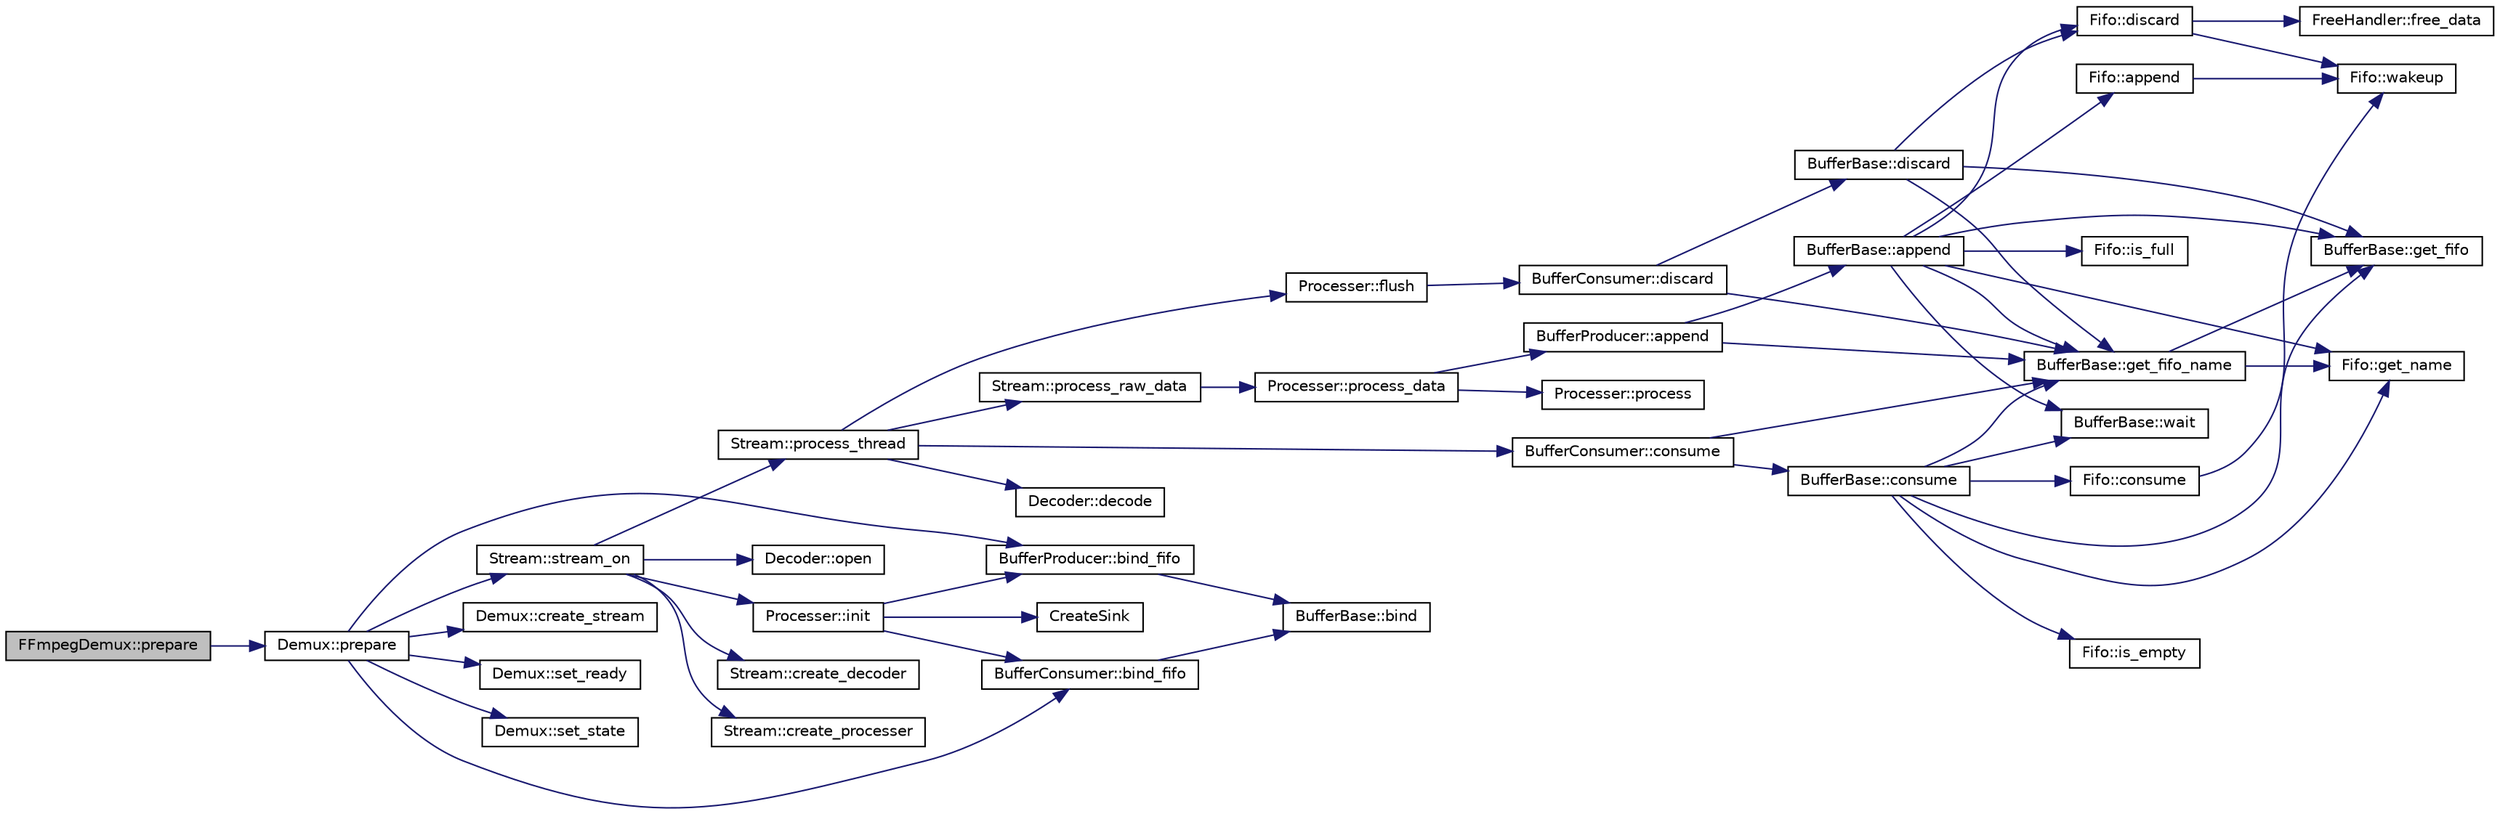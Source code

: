 digraph "FFmpegDemux::prepare"
{
 // LATEX_PDF_SIZE
  edge [fontname="Helvetica",fontsize="10",labelfontname="Helvetica",labelfontsize="10"];
  node [fontname="Helvetica",fontsize="10",shape=record];
  rankdir="LR";
  Node1 [label="FFmpegDemux::prepare",height=0.2,width=0.4,color="black", fillcolor="grey75", style="filled", fontcolor="black",tooltip=" "];
  Node1 -> Node2 [color="midnightblue",fontsize="10",style="solid",fontname="Helvetica"];
  Node2 [label="Demux::prepare",height=0.2,width=0.4,color="black", fillcolor="white", style="filled",URL="$class_demux.html#a5eef7588114eb499fbc2dd6df397e29d",tooltip=" "];
  Node2 -> Node3 [color="midnightblue",fontsize="10",style="solid",fontname="Helvetica"];
  Node3 [label="BufferConsumer::bind_fifo",height=0.2,width=0.4,color="black", fillcolor="white", style="filled",URL="$class_buffer_consumer.html#a6b5209f0043cb591ee1a4543a0b1b28a",tooltip=" "];
  Node3 -> Node4 [color="midnightblue",fontsize="10",style="solid",fontname="Helvetica"];
  Node4 [label="BufferBase::bind",height=0.2,width=0.4,color="black", fillcolor="white", style="filled",URL="$class_buffer_base.html#a32fbf76bd8f1eab1adbfa783cff2b26e",tooltip=" "];
  Node2 -> Node5 [color="midnightblue",fontsize="10",style="solid",fontname="Helvetica"];
  Node5 [label="BufferProducer::bind_fifo",height=0.2,width=0.4,color="black", fillcolor="white", style="filled",URL="$class_buffer_producer.html#ae938e76707cd668cdf6e20fde8052721",tooltip=" "];
  Node5 -> Node4 [color="midnightblue",fontsize="10",style="solid",fontname="Helvetica"];
  Node2 -> Node6 [color="midnightblue",fontsize="10",style="solid",fontname="Helvetica"];
  Node6 [label="Demux::create_stream",height=0.2,width=0.4,color="black", fillcolor="white", style="filled",URL="$class_demux.html#a5d0e87f147e66ca0a92ddda0e0f55e04",tooltip=" "];
  Node2 -> Node7 [color="midnightblue",fontsize="10",style="solid",fontname="Helvetica"];
  Node7 [label="Demux::set_ready",height=0.2,width=0.4,color="black", fillcolor="white", style="filled",URL="$class_demux.html#a8392895e1eab7e3d1b6697bbc72141a4",tooltip=" "];
  Node2 -> Node8 [color="midnightblue",fontsize="10",style="solid",fontname="Helvetica"];
  Node8 [label="Demux::set_state",height=0.2,width=0.4,color="black", fillcolor="white", style="filled",URL="$class_demux.html#a5813d0c8b87aa457e09233dba0de4a3f",tooltip=" "];
  Node2 -> Node9 [color="midnightblue",fontsize="10",style="solid",fontname="Helvetica"];
  Node9 [label="Stream::stream_on",height=0.2,width=0.4,color="black", fillcolor="white", style="filled",URL="$class_stream.html#a920a4c79dae94b690c7160da47293bb8",tooltip=" "];
  Node9 -> Node10 [color="midnightblue",fontsize="10",style="solid",fontname="Helvetica"];
  Node10 [label="Stream::create_decoder",height=0.2,width=0.4,color="black", fillcolor="white", style="filled",URL="$class_stream.html#a1eef561073cb65b7fa2a1932dfb506ab",tooltip=" "];
  Node9 -> Node11 [color="midnightblue",fontsize="10",style="solid",fontname="Helvetica"];
  Node11 [label="Stream::create_processer",height=0.2,width=0.4,color="black", fillcolor="white", style="filled",URL="$class_stream.html#afca9b8802d72a98ca5e82052aa03f068",tooltip=" "];
  Node9 -> Node12 [color="midnightblue",fontsize="10",style="solid",fontname="Helvetica"];
  Node12 [label="Processer::init",height=0.2,width=0.4,color="black", fillcolor="white", style="filled",URL="$class_processer.html#ae34de83d3de143c322a8dd76bd2fa18c",tooltip=" "];
  Node12 -> Node3 [color="midnightblue",fontsize="10",style="solid",fontname="Helvetica"];
  Node12 -> Node5 [color="midnightblue",fontsize="10",style="solid",fontname="Helvetica"];
  Node12 -> Node13 [color="midnightblue",fontsize="10",style="solid",fontname="Helvetica"];
  Node13 [label="CreateSink",height=0.2,width=0.4,color="black", fillcolor="white", style="filled",URL="$component_8cpp.html#adcb538324d8020896ba39abd43deada6",tooltip=" "];
  Node9 -> Node14 [color="midnightblue",fontsize="10",style="solid",fontname="Helvetica"];
  Node14 [label="Decoder::open",height=0.2,width=0.4,color="black", fillcolor="white", style="filled",URL="$class_decoder.html#aa971977ada435327567a6df519688440",tooltip=" "];
  Node9 -> Node15 [color="midnightblue",fontsize="10",style="solid",fontname="Helvetica"];
  Node15 [label="Stream::process_thread",height=0.2,width=0.4,color="black", fillcolor="white", style="filled",URL="$class_stream.html#a346edfae844caa31dcb4678d0be12681",tooltip=" "];
  Node15 -> Node16 [color="midnightblue",fontsize="10",style="solid",fontname="Helvetica"];
  Node16 [label="BufferConsumer::consume",height=0.2,width=0.4,color="black", fillcolor="white", style="filled",URL="$class_buffer_consumer.html#addd003a088b10c697729e731f77b3bfd",tooltip=" "];
  Node16 -> Node17 [color="midnightblue",fontsize="10",style="solid",fontname="Helvetica"];
  Node17 [label="BufferBase::consume",height=0.2,width=0.4,color="black", fillcolor="white", style="filled",URL="$class_buffer_base.html#a76e6959faff94d7a0561003d390d84c8",tooltip=" "];
  Node17 -> Node18 [color="midnightblue",fontsize="10",style="solid",fontname="Helvetica"];
  Node18 [label="Fifo::consume",height=0.2,width=0.4,color="black", fillcolor="white", style="filled",URL="$class_fifo.html#a2c5fd19150cd755041f01f5b013690e4",tooltip=" "];
  Node18 -> Node19 [color="midnightblue",fontsize="10",style="solid",fontname="Helvetica"];
  Node19 [label="Fifo::wakeup",height=0.2,width=0.4,color="black", fillcolor="white", style="filled",URL="$class_fifo.html#a66c5afd32d254833776d8229bd0b2965",tooltip=" "];
  Node17 -> Node20 [color="midnightblue",fontsize="10",style="solid",fontname="Helvetica"];
  Node20 [label="BufferBase::get_fifo",height=0.2,width=0.4,color="black", fillcolor="white", style="filled",URL="$class_buffer_base.html#aad84b9690026b9da88d76d276b47470d",tooltip=" "];
  Node17 -> Node21 [color="midnightblue",fontsize="10",style="solid",fontname="Helvetica"];
  Node21 [label="BufferBase::get_fifo_name",height=0.2,width=0.4,color="black", fillcolor="white", style="filled",URL="$class_buffer_base.html#a801e2e43bb032c4b455f4b18a224e838",tooltip=" "];
  Node21 -> Node20 [color="midnightblue",fontsize="10",style="solid",fontname="Helvetica"];
  Node21 -> Node22 [color="midnightblue",fontsize="10",style="solid",fontname="Helvetica"];
  Node22 [label="Fifo::get_name",height=0.2,width=0.4,color="black", fillcolor="white", style="filled",URL="$class_fifo.html#a8d1a5745a600502cd67bfc642a2b1eb6",tooltip=" "];
  Node17 -> Node22 [color="midnightblue",fontsize="10",style="solid",fontname="Helvetica"];
  Node17 -> Node23 [color="midnightblue",fontsize="10",style="solid",fontname="Helvetica"];
  Node23 [label="Fifo::is_empty",height=0.2,width=0.4,color="black", fillcolor="white", style="filled",URL="$class_fifo.html#a7f9ad2ef2dcab2b82817e0a09cb69fda",tooltip=" "];
  Node17 -> Node24 [color="midnightblue",fontsize="10",style="solid",fontname="Helvetica"];
  Node24 [label="BufferBase::wait",height=0.2,width=0.4,color="black", fillcolor="white", style="filled",URL="$class_buffer_base.html#ae7fa60f3c9f233a6f142668b90d335fa",tooltip=" "];
  Node16 -> Node21 [color="midnightblue",fontsize="10",style="solid",fontname="Helvetica"];
  Node15 -> Node25 [color="midnightblue",fontsize="10",style="solid",fontname="Helvetica"];
  Node25 [label="Decoder::decode",height=0.2,width=0.4,color="black", fillcolor="white", style="filled",URL="$class_decoder.html#a190c58f78e50e76bc125374a48fb7adb",tooltip=" "];
  Node15 -> Node26 [color="midnightblue",fontsize="10",style="solid",fontname="Helvetica"];
  Node26 [label="Processer::flush",height=0.2,width=0.4,color="black", fillcolor="white", style="filled",URL="$class_processer.html#a7250f01dd404dbd825f5820f7f06966d",tooltip=" "];
  Node26 -> Node27 [color="midnightblue",fontsize="10",style="solid",fontname="Helvetica"];
  Node27 [label="BufferConsumer::discard",height=0.2,width=0.4,color="black", fillcolor="white", style="filled",URL="$class_buffer_consumer.html#a6d48beb5f7d243a49079e4b0fb85b653",tooltip=" "];
  Node27 -> Node28 [color="midnightblue",fontsize="10",style="solid",fontname="Helvetica"];
  Node28 [label="BufferBase::discard",height=0.2,width=0.4,color="black", fillcolor="white", style="filled",URL="$class_buffer_base.html#acdf2985c9ec07d9b27ac3078c1439307",tooltip=" "];
  Node28 -> Node29 [color="midnightblue",fontsize="10",style="solid",fontname="Helvetica"];
  Node29 [label="Fifo::discard",height=0.2,width=0.4,color="black", fillcolor="white", style="filled",URL="$class_fifo.html#aaf0b3a62abbb4dc572a03837dbc4c239",tooltip=" "];
  Node29 -> Node30 [color="midnightblue",fontsize="10",style="solid",fontname="Helvetica"];
  Node30 [label="FreeHandler::free_data",height=0.2,width=0.4,color="black", fillcolor="white", style="filled",URL="$class_free_handler.html#a15544d3026fdca95f0cfbae1a7408bf1",tooltip=" "];
  Node29 -> Node19 [color="midnightblue",fontsize="10",style="solid",fontname="Helvetica"];
  Node28 -> Node20 [color="midnightblue",fontsize="10",style="solid",fontname="Helvetica"];
  Node28 -> Node21 [color="midnightblue",fontsize="10",style="solid",fontname="Helvetica"];
  Node27 -> Node21 [color="midnightblue",fontsize="10",style="solid",fontname="Helvetica"];
  Node15 -> Node31 [color="midnightblue",fontsize="10",style="solid",fontname="Helvetica"];
  Node31 [label="Stream::process_raw_data",height=0.2,width=0.4,color="black", fillcolor="white", style="filled",URL="$class_stream.html#adbe4eb3f5bf605a94848976b3915fee9",tooltip=" "];
  Node31 -> Node32 [color="midnightblue",fontsize="10",style="solid",fontname="Helvetica"];
  Node32 [label="Processer::process_data",height=0.2,width=0.4,color="black", fillcolor="white", style="filled",URL="$class_processer.html#ade9765442a05c2415f80900469d427c1",tooltip=" "];
  Node32 -> Node33 [color="midnightblue",fontsize="10",style="solid",fontname="Helvetica"];
  Node33 [label="BufferProducer::append",height=0.2,width=0.4,color="black", fillcolor="white", style="filled",URL="$class_buffer_producer.html#add60c6542518e19e812e8d084746dc9d",tooltip=" "];
  Node33 -> Node34 [color="midnightblue",fontsize="10",style="solid",fontname="Helvetica"];
  Node34 [label="BufferBase::append",height=0.2,width=0.4,color="black", fillcolor="white", style="filled",URL="$class_buffer_base.html#a611e3f4eb911fc58bc811062c38b54eb",tooltip=" "];
  Node34 -> Node35 [color="midnightblue",fontsize="10",style="solid",fontname="Helvetica"];
  Node35 [label="Fifo::append",height=0.2,width=0.4,color="black", fillcolor="white", style="filled",URL="$class_fifo.html#a7537606bea89bff788a2ef08235ecc85",tooltip=" "];
  Node35 -> Node19 [color="midnightblue",fontsize="10",style="solid",fontname="Helvetica"];
  Node34 -> Node29 [color="midnightblue",fontsize="10",style="solid",fontname="Helvetica"];
  Node34 -> Node20 [color="midnightblue",fontsize="10",style="solid",fontname="Helvetica"];
  Node34 -> Node21 [color="midnightblue",fontsize="10",style="solid",fontname="Helvetica"];
  Node34 -> Node22 [color="midnightblue",fontsize="10",style="solid",fontname="Helvetica"];
  Node34 -> Node36 [color="midnightblue",fontsize="10",style="solid",fontname="Helvetica"];
  Node36 [label="Fifo::is_full",height=0.2,width=0.4,color="black", fillcolor="white", style="filled",URL="$class_fifo.html#a0f40023cb98b4264b1f27253c887f912",tooltip=" "];
  Node34 -> Node24 [color="midnightblue",fontsize="10",style="solid",fontname="Helvetica"];
  Node33 -> Node21 [color="midnightblue",fontsize="10",style="solid",fontname="Helvetica"];
  Node32 -> Node37 [color="midnightblue",fontsize="10",style="solid",fontname="Helvetica"];
  Node37 [label="Processer::process",height=0.2,width=0.4,color="black", fillcolor="white", style="filled",URL="$class_processer.html#af8c5c83b4232c8d30c4afda1b855a10b",tooltip=" "];
}
